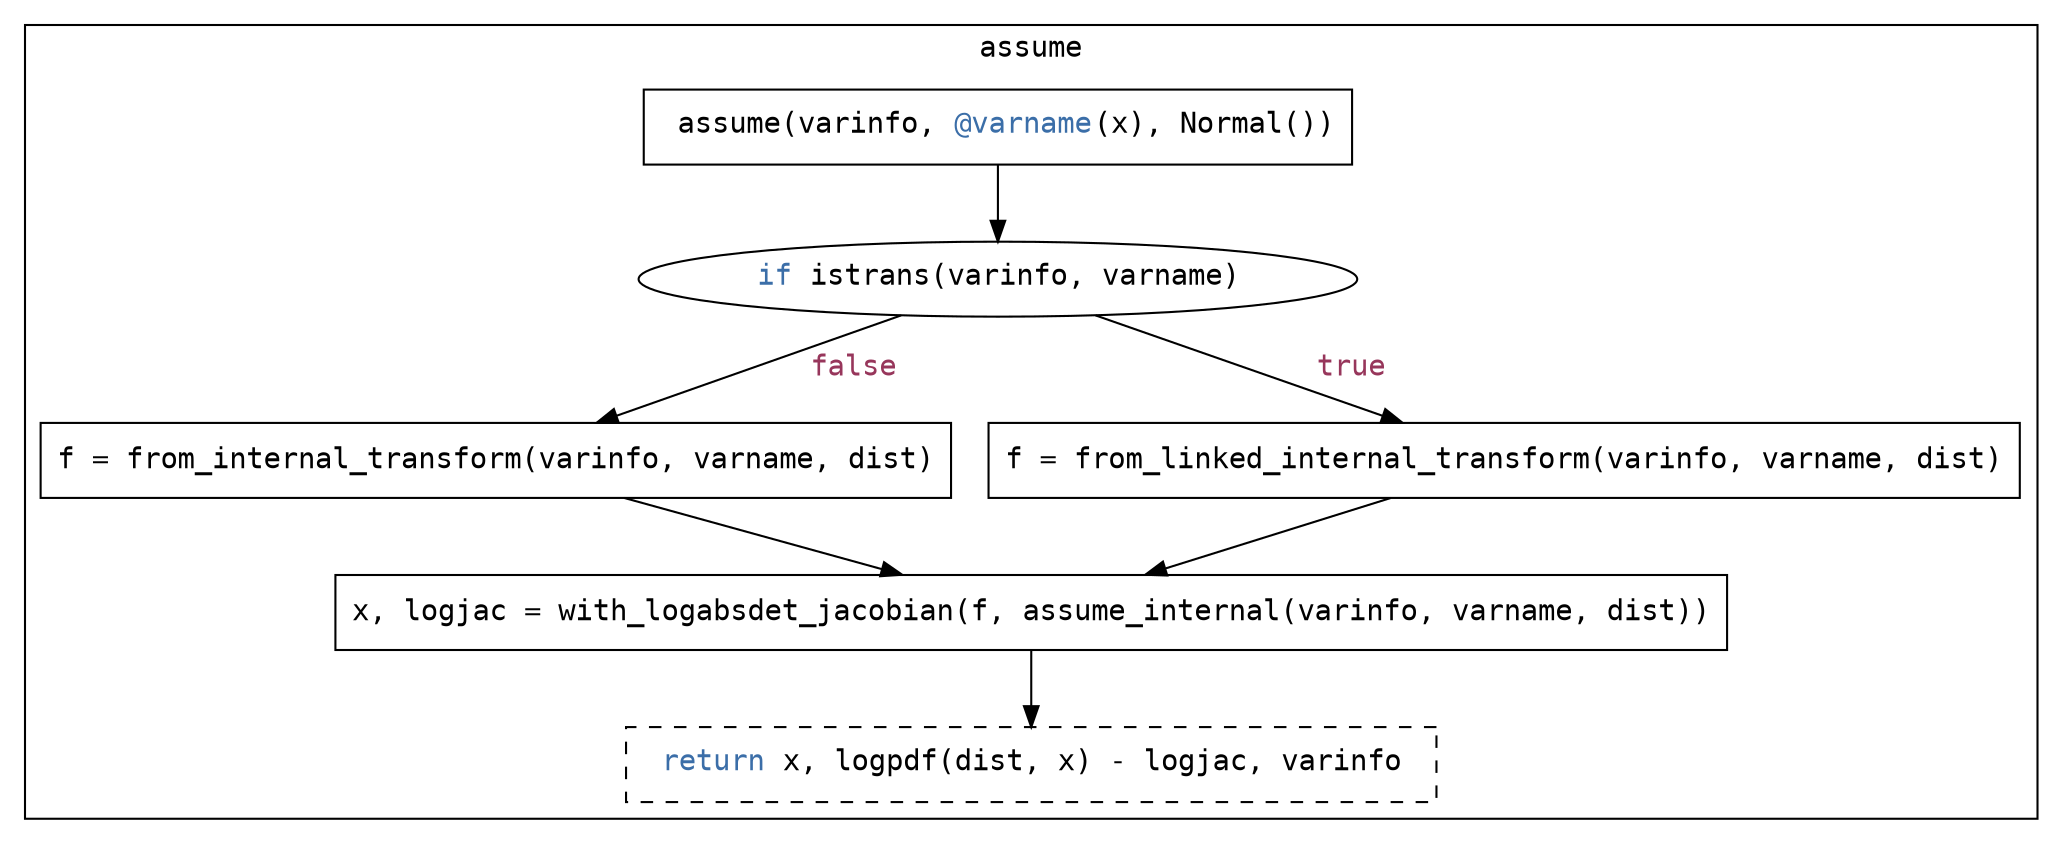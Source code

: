 digraph {  
  # `assume` block
  subgraph cluster_assume {
    label = "assume";
    fontname = "Courier";
    
    assume [shape=box, label=< assume(varinfo, <FONT COLOR="#3B6EA8">@varname</FONT>(x), Normal())>, fontname="Courier"];
    iflinked_assume [label=< <FONT COLOR="#3B6EA8">if</FONT> istrans(varinfo, varname) >, fontname="Courier"];
    without_linking_assume [shape=box, label="f = from_internal_transform(varinfo, varname, dist)", fontname="Courier"];
    with_linking_assume [shape=box, label="f = from_linked_internal_transform(varinfo, varname, dist)", fontname="Courier"];
    with_logabsdetjac [shape=box, label="x, logjac = with_logabsdet_jacobian(f, assume_internal(varinfo, varname, dist))", fontname="Courier"];
    return_assume [shape=box, label=< <FONT COLOR="#3B6EA8">return</FONT> x, logpdf(dist, x) - logjac, varinfo >, style=dashed, fontname="Courier"];

    assume -> iflinked_assume;
    iflinked_assume -> without_linking_assume [label=<  <FONT COLOR="#97365B">false</FONT>>, fontname="Courier"];
    iflinked_assume -> with_linking_assume [label=<  <FONT COLOR="#97365B">true</FONT>>, fontname="Courier"];
    without_linking_assume -> with_logabsdetjac;
    with_linking_assume -> with_logabsdetjac;
    with_logabsdetjac -> return_assume;
  }
}

